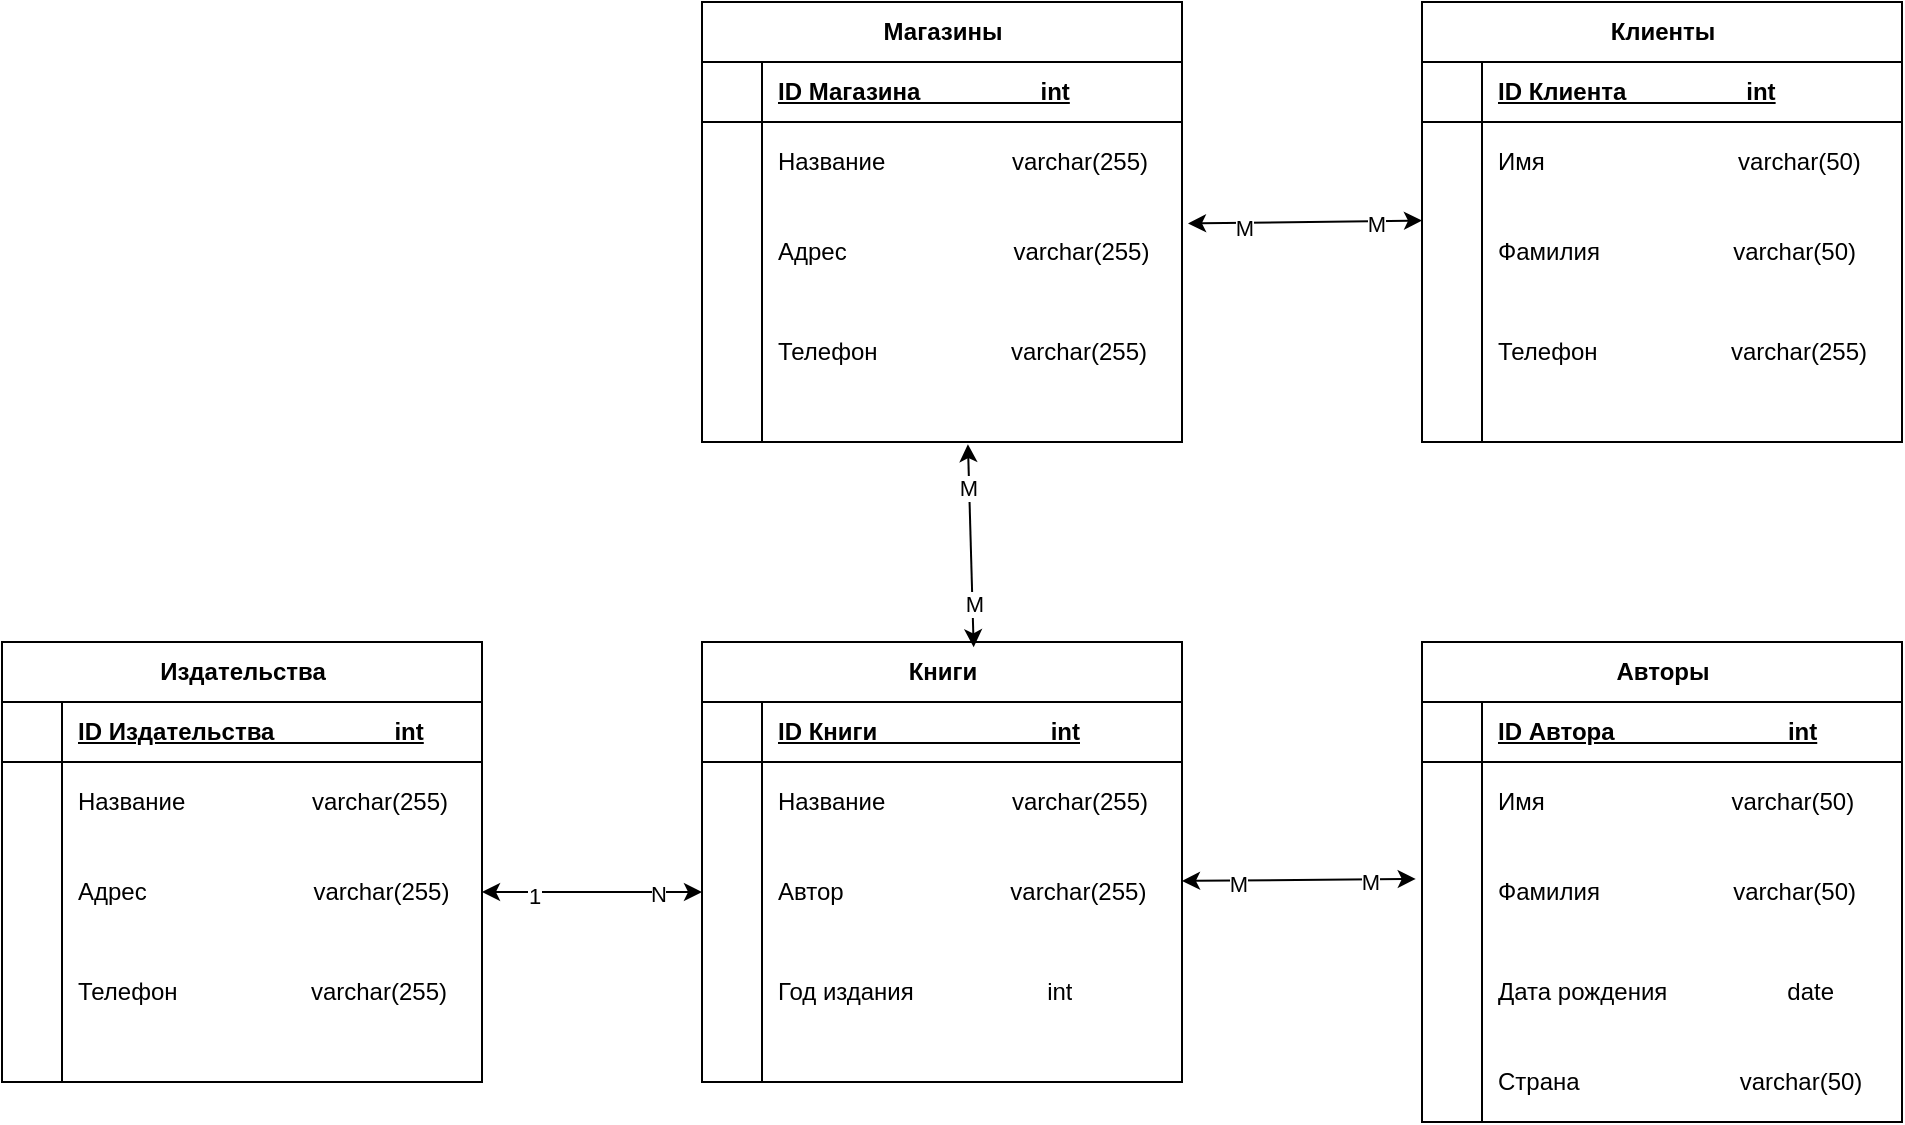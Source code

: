 <mxfile version="23.1.5" type="github">
  <diagram id="R2lEEEUBdFMjLlhIrx00" name="Page-1">
    <mxGraphModel dx="1461" dy="1776" grid="1" gridSize="10" guides="1" tooltips="1" connect="1" arrows="1" fold="1" page="1" pageScale="1" pageWidth="850" pageHeight="1100" math="0" shadow="0" extFonts="Permanent Marker^https://fonts.googleapis.com/css?family=Permanent+Marker">
      <root>
        <mxCell id="0" />
        <mxCell id="1" parent="0" />
        <mxCell id="VM5BRkWBfUb8bFR_TS7y-16" value="Магазины" style="shape=table;startSize=30;container=1;collapsible=1;childLayout=tableLayout;fixedRows=1;rowLines=0;fontStyle=1;align=center;resizeLast=1;html=1;" vertex="1" parent="1">
          <mxGeometry x="1190" y="-250" width="240" height="220" as="geometry">
            <mxRectangle x="-140" y="200" width="70" height="30" as="alternateBounds" />
          </mxGeometry>
        </mxCell>
        <mxCell id="VM5BRkWBfUb8bFR_TS7y-17" value="" style="shape=tableRow;horizontal=0;startSize=0;swimlaneHead=0;swimlaneBody=0;fillColor=none;collapsible=0;dropTarget=0;points=[[0,0.5],[1,0.5]];portConstraint=eastwest;top=0;left=0;right=0;bottom=1;" vertex="1" parent="VM5BRkWBfUb8bFR_TS7y-16">
          <mxGeometry y="30" width="240" height="30" as="geometry" />
        </mxCell>
        <mxCell id="VM5BRkWBfUb8bFR_TS7y-18" value="" style="shape=partialRectangle;connectable=0;fillColor=none;top=0;left=0;bottom=0;right=0;fontStyle=1;overflow=hidden;whiteSpace=wrap;html=1;" vertex="1" parent="VM5BRkWBfUb8bFR_TS7y-17">
          <mxGeometry width="30" height="30" as="geometry">
            <mxRectangle width="30" height="30" as="alternateBounds" />
          </mxGeometry>
        </mxCell>
        <mxCell id="VM5BRkWBfUb8bFR_TS7y-19" value="ID Магазина&amp;nbsp; &amp;nbsp; &amp;nbsp; &amp;nbsp; &amp;nbsp; &amp;nbsp; &amp;nbsp; &amp;nbsp; &amp;nbsp; int" style="shape=partialRectangle;connectable=0;fillColor=none;top=0;left=0;bottom=0;right=0;align=left;spacingLeft=6;fontStyle=5;overflow=hidden;whiteSpace=wrap;html=1;" vertex="1" parent="VM5BRkWBfUb8bFR_TS7y-17">
          <mxGeometry x="30" width="210" height="30" as="geometry">
            <mxRectangle width="210" height="30" as="alternateBounds" />
          </mxGeometry>
        </mxCell>
        <mxCell id="VM5BRkWBfUb8bFR_TS7y-20" value="" style="shape=tableRow;horizontal=0;startSize=0;swimlaneHead=0;swimlaneBody=0;fillColor=none;collapsible=0;dropTarget=0;points=[[0,0.5],[1,0.5]];portConstraint=eastwest;top=0;left=0;right=0;bottom=0;" vertex="1" parent="VM5BRkWBfUb8bFR_TS7y-16">
          <mxGeometry y="60" width="240" height="40" as="geometry" />
        </mxCell>
        <mxCell id="VM5BRkWBfUb8bFR_TS7y-21" value="" style="shape=partialRectangle;connectable=0;fillColor=none;top=0;left=0;bottom=0;right=0;editable=1;overflow=hidden;whiteSpace=wrap;html=1;" vertex="1" parent="VM5BRkWBfUb8bFR_TS7y-20">
          <mxGeometry width="30" height="40" as="geometry">
            <mxRectangle width="30" height="40" as="alternateBounds" />
          </mxGeometry>
        </mxCell>
        <mxCell id="VM5BRkWBfUb8bFR_TS7y-22" value="Название&amp;nbsp; &amp;nbsp; &amp;nbsp; &amp;nbsp; &amp;nbsp; &amp;nbsp; &amp;nbsp; &amp;nbsp; &amp;nbsp; &amp;nbsp;varchar(255)" style="shape=partialRectangle;connectable=0;fillColor=none;top=0;left=0;bottom=0;right=0;align=left;spacingLeft=6;overflow=hidden;whiteSpace=wrap;html=1;" vertex="1" parent="VM5BRkWBfUb8bFR_TS7y-20">
          <mxGeometry x="30" width="210" height="40" as="geometry">
            <mxRectangle width="210" height="40" as="alternateBounds" />
          </mxGeometry>
        </mxCell>
        <mxCell id="VM5BRkWBfUb8bFR_TS7y-23" value="" style="shape=tableRow;horizontal=0;startSize=0;swimlaneHead=0;swimlaneBody=0;fillColor=none;collapsible=0;dropTarget=0;points=[[0,0.5],[1,0.5]];portConstraint=eastwest;top=0;left=0;right=0;bottom=0;" vertex="1" parent="VM5BRkWBfUb8bFR_TS7y-16">
          <mxGeometry y="100" width="240" height="50" as="geometry" />
        </mxCell>
        <mxCell id="VM5BRkWBfUb8bFR_TS7y-24" value="" style="shape=partialRectangle;connectable=0;fillColor=none;top=0;left=0;bottom=0;right=0;editable=1;overflow=hidden;whiteSpace=wrap;html=1;" vertex="1" parent="VM5BRkWBfUb8bFR_TS7y-23">
          <mxGeometry width="30" height="50" as="geometry">
            <mxRectangle width="30" height="50" as="alternateBounds" />
          </mxGeometry>
        </mxCell>
        <mxCell id="VM5BRkWBfUb8bFR_TS7y-25" value="Адрес&amp;nbsp; &amp;nbsp; &amp;nbsp; &amp;nbsp; &amp;nbsp; &amp;nbsp; &amp;nbsp; &amp;nbsp; &amp;nbsp; &amp;nbsp; &amp;nbsp; &amp;nbsp; &amp;nbsp;varchar(255)" style="shape=partialRectangle;connectable=0;fillColor=none;top=0;left=0;bottom=0;right=0;align=left;spacingLeft=6;overflow=hidden;whiteSpace=wrap;html=1;" vertex="1" parent="VM5BRkWBfUb8bFR_TS7y-23">
          <mxGeometry x="30" width="210" height="50" as="geometry">
            <mxRectangle width="210" height="50" as="alternateBounds" />
          </mxGeometry>
        </mxCell>
        <mxCell id="VM5BRkWBfUb8bFR_TS7y-26" value="" style="shape=tableRow;horizontal=0;startSize=0;swimlaneHead=0;swimlaneBody=0;fillColor=none;collapsible=0;dropTarget=0;points=[[0,0.5],[1,0.5]];portConstraint=eastwest;top=0;left=0;right=0;bottom=0;" vertex="1" parent="VM5BRkWBfUb8bFR_TS7y-16">
          <mxGeometry y="150" width="240" height="50" as="geometry" />
        </mxCell>
        <mxCell id="VM5BRkWBfUb8bFR_TS7y-27" value="" style="shape=partialRectangle;connectable=0;fillColor=none;top=0;left=0;bottom=0;right=0;editable=1;overflow=hidden;whiteSpace=wrap;html=1;" vertex="1" parent="VM5BRkWBfUb8bFR_TS7y-26">
          <mxGeometry width="30" height="50" as="geometry">
            <mxRectangle width="30" height="50" as="alternateBounds" />
          </mxGeometry>
        </mxCell>
        <mxCell id="VM5BRkWBfUb8bFR_TS7y-28" value="Телефон&amp;nbsp; &amp;nbsp; &amp;nbsp; &amp;nbsp; &amp;nbsp; &amp;nbsp; &amp;nbsp; &amp;nbsp; &amp;nbsp; &amp;nbsp; varchar(255)" style="shape=partialRectangle;connectable=0;fillColor=none;top=0;left=0;bottom=0;right=0;align=left;spacingLeft=6;overflow=hidden;whiteSpace=wrap;html=1;" vertex="1" parent="VM5BRkWBfUb8bFR_TS7y-26">
          <mxGeometry x="30" width="210" height="50" as="geometry">
            <mxRectangle width="210" height="50" as="alternateBounds" />
          </mxGeometry>
        </mxCell>
        <mxCell id="VM5BRkWBfUb8bFR_TS7y-68" value="" style="shape=tableRow;horizontal=0;startSize=0;swimlaneHead=0;swimlaneBody=0;fillColor=none;collapsible=0;dropTarget=0;points=[[0,0.5],[1,0.5]];portConstraint=eastwest;top=0;left=0;right=0;bottom=0;" vertex="1" parent="VM5BRkWBfUb8bFR_TS7y-16">
          <mxGeometry y="200" width="240" height="20" as="geometry" />
        </mxCell>
        <mxCell id="VM5BRkWBfUb8bFR_TS7y-69" value="" style="shape=partialRectangle;connectable=0;fillColor=none;top=0;left=0;bottom=0;right=0;editable=1;overflow=hidden;whiteSpace=wrap;html=1;" vertex="1" parent="VM5BRkWBfUb8bFR_TS7y-68">
          <mxGeometry width="30" height="20" as="geometry">
            <mxRectangle width="30" height="20" as="alternateBounds" />
          </mxGeometry>
        </mxCell>
        <mxCell id="VM5BRkWBfUb8bFR_TS7y-70" value="" style="shape=partialRectangle;connectable=0;fillColor=none;top=0;left=0;bottom=0;right=0;align=left;spacingLeft=6;overflow=hidden;whiteSpace=wrap;html=1;" vertex="1" parent="VM5BRkWBfUb8bFR_TS7y-68">
          <mxGeometry x="30" width="210" height="20" as="geometry">
            <mxRectangle width="210" height="20" as="alternateBounds" />
          </mxGeometry>
        </mxCell>
        <mxCell id="VM5BRkWBfUb8bFR_TS7y-71" value="Издательства" style="shape=table;startSize=30;container=1;collapsible=1;childLayout=tableLayout;fixedRows=1;rowLines=0;fontStyle=1;align=center;resizeLast=1;html=1;" vertex="1" parent="1">
          <mxGeometry x="840" y="70" width="240" height="220" as="geometry">
            <mxRectangle x="-140" y="200" width="70" height="30" as="alternateBounds" />
          </mxGeometry>
        </mxCell>
        <mxCell id="VM5BRkWBfUb8bFR_TS7y-72" value="" style="shape=tableRow;horizontal=0;startSize=0;swimlaneHead=0;swimlaneBody=0;fillColor=none;collapsible=0;dropTarget=0;points=[[0,0.5],[1,0.5]];portConstraint=eastwest;top=0;left=0;right=0;bottom=1;" vertex="1" parent="VM5BRkWBfUb8bFR_TS7y-71">
          <mxGeometry y="30" width="240" height="30" as="geometry" />
        </mxCell>
        <mxCell id="VM5BRkWBfUb8bFR_TS7y-73" value="" style="shape=partialRectangle;connectable=0;fillColor=none;top=0;left=0;bottom=0;right=0;fontStyle=1;overflow=hidden;whiteSpace=wrap;html=1;" vertex="1" parent="VM5BRkWBfUb8bFR_TS7y-72">
          <mxGeometry width="30" height="30" as="geometry">
            <mxRectangle width="30" height="30" as="alternateBounds" />
          </mxGeometry>
        </mxCell>
        <mxCell id="VM5BRkWBfUb8bFR_TS7y-74" value="ID Издательства&amp;nbsp; &amp;nbsp; &amp;nbsp; &amp;nbsp; &amp;nbsp; &amp;nbsp; &amp;nbsp; &amp;nbsp; &amp;nbsp; int" style="shape=partialRectangle;connectable=0;fillColor=none;top=0;left=0;bottom=0;right=0;align=left;spacingLeft=6;fontStyle=5;overflow=hidden;whiteSpace=wrap;html=1;" vertex="1" parent="VM5BRkWBfUb8bFR_TS7y-72">
          <mxGeometry x="30" width="210" height="30" as="geometry">
            <mxRectangle width="210" height="30" as="alternateBounds" />
          </mxGeometry>
        </mxCell>
        <mxCell id="VM5BRkWBfUb8bFR_TS7y-75" value="" style="shape=tableRow;horizontal=0;startSize=0;swimlaneHead=0;swimlaneBody=0;fillColor=none;collapsible=0;dropTarget=0;points=[[0,0.5],[1,0.5]];portConstraint=eastwest;top=0;left=0;right=0;bottom=0;" vertex="1" parent="VM5BRkWBfUb8bFR_TS7y-71">
          <mxGeometry y="60" width="240" height="40" as="geometry" />
        </mxCell>
        <mxCell id="VM5BRkWBfUb8bFR_TS7y-76" value="" style="shape=partialRectangle;connectable=0;fillColor=none;top=0;left=0;bottom=0;right=0;editable=1;overflow=hidden;whiteSpace=wrap;html=1;" vertex="1" parent="VM5BRkWBfUb8bFR_TS7y-75">
          <mxGeometry width="30" height="40" as="geometry">
            <mxRectangle width="30" height="40" as="alternateBounds" />
          </mxGeometry>
        </mxCell>
        <mxCell id="VM5BRkWBfUb8bFR_TS7y-77" value="Название&amp;nbsp; &amp;nbsp; &amp;nbsp; &amp;nbsp; &amp;nbsp; &amp;nbsp; &amp;nbsp; &amp;nbsp; &amp;nbsp; &amp;nbsp;varchar(255)" style="shape=partialRectangle;connectable=0;fillColor=none;top=0;left=0;bottom=0;right=0;align=left;spacingLeft=6;overflow=hidden;whiteSpace=wrap;html=1;" vertex="1" parent="VM5BRkWBfUb8bFR_TS7y-75">
          <mxGeometry x="30" width="210" height="40" as="geometry">
            <mxRectangle width="210" height="40" as="alternateBounds" />
          </mxGeometry>
        </mxCell>
        <mxCell id="VM5BRkWBfUb8bFR_TS7y-78" value="" style="shape=tableRow;horizontal=0;startSize=0;swimlaneHead=0;swimlaneBody=0;fillColor=none;collapsible=0;dropTarget=0;points=[[0,0.5],[1,0.5]];portConstraint=eastwest;top=0;left=0;right=0;bottom=0;" vertex="1" parent="VM5BRkWBfUb8bFR_TS7y-71">
          <mxGeometry y="100" width="240" height="50" as="geometry" />
        </mxCell>
        <mxCell id="VM5BRkWBfUb8bFR_TS7y-79" value="" style="shape=partialRectangle;connectable=0;fillColor=none;top=0;left=0;bottom=0;right=0;editable=1;overflow=hidden;whiteSpace=wrap;html=1;" vertex="1" parent="VM5BRkWBfUb8bFR_TS7y-78">
          <mxGeometry width="30" height="50" as="geometry">
            <mxRectangle width="30" height="50" as="alternateBounds" />
          </mxGeometry>
        </mxCell>
        <mxCell id="VM5BRkWBfUb8bFR_TS7y-80" value="Адрес&amp;nbsp; &amp;nbsp; &amp;nbsp; &amp;nbsp; &amp;nbsp; &amp;nbsp; &amp;nbsp; &amp;nbsp; &amp;nbsp; &amp;nbsp; &amp;nbsp; &amp;nbsp; &amp;nbsp;varchar(255)" style="shape=partialRectangle;connectable=0;fillColor=none;top=0;left=0;bottom=0;right=0;align=left;spacingLeft=6;overflow=hidden;whiteSpace=wrap;html=1;" vertex="1" parent="VM5BRkWBfUb8bFR_TS7y-78">
          <mxGeometry x="30" width="210" height="50" as="geometry">
            <mxRectangle width="210" height="50" as="alternateBounds" />
          </mxGeometry>
        </mxCell>
        <mxCell id="VM5BRkWBfUb8bFR_TS7y-81" value="" style="shape=tableRow;horizontal=0;startSize=0;swimlaneHead=0;swimlaneBody=0;fillColor=none;collapsible=0;dropTarget=0;points=[[0,0.5],[1,0.5]];portConstraint=eastwest;top=0;left=0;right=0;bottom=0;" vertex="1" parent="VM5BRkWBfUb8bFR_TS7y-71">
          <mxGeometry y="150" width="240" height="50" as="geometry" />
        </mxCell>
        <mxCell id="VM5BRkWBfUb8bFR_TS7y-82" value="" style="shape=partialRectangle;connectable=0;fillColor=none;top=0;left=0;bottom=0;right=0;editable=1;overflow=hidden;whiteSpace=wrap;html=1;" vertex="1" parent="VM5BRkWBfUb8bFR_TS7y-81">
          <mxGeometry width="30" height="50" as="geometry">
            <mxRectangle width="30" height="50" as="alternateBounds" />
          </mxGeometry>
        </mxCell>
        <mxCell id="VM5BRkWBfUb8bFR_TS7y-83" value="Телефон&amp;nbsp; &amp;nbsp; &amp;nbsp; &amp;nbsp; &amp;nbsp; &amp;nbsp; &amp;nbsp; &amp;nbsp; &amp;nbsp; &amp;nbsp; varchar(255)" style="shape=partialRectangle;connectable=0;fillColor=none;top=0;left=0;bottom=0;right=0;align=left;spacingLeft=6;overflow=hidden;whiteSpace=wrap;html=1;" vertex="1" parent="VM5BRkWBfUb8bFR_TS7y-81">
          <mxGeometry x="30" width="210" height="50" as="geometry">
            <mxRectangle width="210" height="50" as="alternateBounds" />
          </mxGeometry>
        </mxCell>
        <mxCell id="VM5BRkWBfUb8bFR_TS7y-84" value="" style="shape=tableRow;horizontal=0;startSize=0;swimlaneHead=0;swimlaneBody=0;fillColor=none;collapsible=0;dropTarget=0;points=[[0,0.5],[1,0.5]];portConstraint=eastwest;top=0;left=0;right=0;bottom=0;" vertex="1" parent="VM5BRkWBfUb8bFR_TS7y-71">
          <mxGeometry y="200" width="240" height="20" as="geometry" />
        </mxCell>
        <mxCell id="VM5BRkWBfUb8bFR_TS7y-85" value="" style="shape=partialRectangle;connectable=0;fillColor=none;top=0;left=0;bottom=0;right=0;editable=1;overflow=hidden;whiteSpace=wrap;html=1;" vertex="1" parent="VM5BRkWBfUb8bFR_TS7y-84">
          <mxGeometry width="30" height="20" as="geometry">
            <mxRectangle width="30" height="20" as="alternateBounds" />
          </mxGeometry>
        </mxCell>
        <mxCell id="VM5BRkWBfUb8bFR_TS7y-86" value="" style="shape=partialRectangle;connectable=0;fillColor=none;top=0;left=0;bottom=0;right=0;align=left;spacingLeft=6;overflow=hidden;whiteSpace=wrap;html=1;" vertex="1" parent="VM5BRkWBfUb8bFR_TS7y-84">
          <mxGeometry x="30" width="210" height="20" as="geometry">
            <mxRectangle width="210" height="20" as="alternateBounds" />
          </mxGeometry>
        </mxCell>
        <mxCell id="VM5BRkWBfUb8bFR_TS7y-87" value="Книги" style="shape=table;startSize=30;container=1;collapsible=1;childLayout=tableLayout;fixedRows=1;rowLines=0;fontStyle=1;align=center;resizeLast=1;html=1;" vertex="1" parent="1">
          <mxGeometry x="1190" y="70" width="240" height="220" as="geometry">
            <mxRectangle x="-140" y="200" width="70" height="30" as="alternateBounds" />
          </mxGeometry>
        </mxCell>
        <mxCell id="VM5BRkWBfUb8bFR_TS7y-88" value="" style="shape=tableRow;horizontal=0;startSize=0;swimlaneHead=0;swimlaneBody=0;fillColor=none;collapsible=0;dropTarget=0;points=[[0,0.5],[1,0.5]];portConstraint=eastwest;top=0;left=0;right=0;bottom=1;" vertex="1" parent="VM5BRkWBfUb8bFR_TS7y-87">
          <mxGeometry y="30" width="240" height="30" as="geometry" />
        </mxCell>
        <mxCell id="VM5BRkWBfUb8bFR_TS7y-89" value="" style="shape=partialRectangle;connectable=0;fillColor=none;top=0;left=0;bottom=0;right=0;fontStyle=1;overflow=hidden;whiteSpace=wrap;html=1;" vertex="1" parent="VM5BRkWBfUb8bFR_TS7y-88">
          <mxGeometry width="30" height="30" as="geometry">
            <mxRectangle width="30" height="30" as="alternateBounds" />
          </mxGeometry>
        </mxCell>
        <mxCell id="VM5BRkWBfUb8bFR_TS7y-90" value="ID Книги&amp;nbsp; &amp;nbsp; &amp;nbsp; &amp;nbsp; &amp;nbsp; &amp;nbsp; &amp;nbsp; &amp;nbsp; &amp;nbsp; &amp;nbsp; &amp;nbsp; &amp;nbsp; &amp;nbsp; int" style="shape=partialRectangle;connectable=0;fillColor=none;top=0;left=0;bottom=0;right=0;align=left;spacingLeft=6;fontStyle=5;overflow=hidden;whiteSpace=wrap;html=1;" vertex="1" parent="VM5BRkWBfUb8bFR_TS7y-88">
          <mxGeometry x="30" width="210" height="30" as="geometry">
            <mxRectangle width="210" height="30" as="alternateBounds" />
          </mxGeometry>
        </mxCell>
        <mxCell id="VM5BRkWBfUb8bFR_TS7y-91" value="" style="shape=tableRow;horizontal=0;startSize=0;swimlaneHead=0;swimlaneBody=0;fillColor=none;collapsible=0;dropTarget=0;points=[[0,0.5],[1,0.5]];portConstraint=eastwest;top=0;left=0;right=0;bottom=0;" vertex="1" parent="VM5BRkWBfUb8bFR_TS7y-87">
          <mxGeometry y="60" width="240" height="40" as="geometry" />
        </mxCell>
        <mxCell id="VM5BRkWBfUb8bFR_TS7y-92" value="" style="shape=partialRectangle;connectable=0;fillColor=none;top=0;left=0;bottom=0;right=0;editable=1;overflow=hidden;whiteSpace=wrap;html=1;" vertex="1" parent="VM5BRkWBfUb8bFR_TS7y-91">
          <mxGeometry width="30" height="40" as="geometry">
            <mxRectangle width="30" height="40" as="alternateBounds" />
          </mxGeometry>
        </mxCell>
        <mxCell id="VM5BRkWBfUb8bFR_TS7y-93" value="Название&amp;nbsp; &amp;nbsp; &amp;nbsp; &amp;nbsp; &amp;nbsp; &amp;nbsp; &amp;nbsp; &amp;nbsp; &amp;nbsp; &amp;nbsp;varchar(255)" style="shape=partialRectangle;connectable=0;fillColor=none;top=0;left=0;bottom=0;right=0;align=left;spacingLeft=6;overflow=hidden;whiteSpace=wrap;html=1;" vertex="1" parent="VM5BRkWBfUb8bFR_TS7y-91">
          <mxGeometry x="30" width="210" height="40" as="geometry">
            <mxRectangle width="210" height="40" as="alternateBounds" />
          </mxGeometry>
        </mxCell>
        <mxCell id="VM5BRkWBfUb8bFR_TS7y-94" value="" style="shape=tableRow;horizontal=0;startSize=0;swimlaneHead=0;swimlaneBody=0;fillColor=none;collapsible=0;dropTarget=0;points=[[0,0.5],[1,0.5]];portConstraint=eastwest;top=0;left=0;right=0;bottom=0;" vertex="1" parent="VM5BRkWBfUb8bFR_TS7y-87">
          <mxGeometry y="100" width="240" height="50" as="geometry" />
        </mxCell>
        <mxCell id="VM5BRkWBfUb8bFR_TS7y-95" value="" style="shape=partialRectangle;connectable=0;fillColor=none;top=0;left=0;bottom=0;right=0;editable=1;overflow=hidden;whiteSpace=wrap;html=1;" vertex="1" parent="VM5BRkWBfUb8bFR_TS7y-94">
          <mxGeometry width="30" height="50" as="geometry">
            <mxRectangle width="30" height="50" as="alternateBounds" />
          </mxGeometry>
        </mxCell>
        <mxCell id="VM5BRkWBfUb8bFR_TS7y-96" value="Автор&amp;nbsp; &amp;nbsp; &amp;nbsp; &amp;nbsp; &amp;nbsp; &amp;nbsp; &amp;nbsp; &amp;nbsp; &amp;nbsp; &amp;nbsp; &amp;nbsp; &amp;nbsp; &amp;nbsp;varchar(255)" style="shape=partialRectangle;connectable=0;fillColor=none;top=0;left=0;bottom=0;right=0;align=left;spacingLeft=6;overflow=hidden;whiteSpace=wrap;html=1;" vertex="1" parent="VM5BRkWBfUb8bFR_TS7y-94">
          <mxGeometry x="30" width="210" height="50" as="geometry">
            <mxRectangle width="210" height="50" as="alternateBounds" />
          </mxGeometry>
        </mxCell>
        <mxCell id="VM5BRkWBfUb8bFR_TS7y-97" value="" style="shape=tableRow;horizontal=0;startSize=0;swimlaneHead=0;swimlaneBody=0;fillColor=none;collapsible=0;dropTarget=0;points=[[0,0.5],[1,0.5]];portConstraint=eastwest;top=0;left=0;right=0;bottom=0;" vertex="1" parent="VM5BRkWBfUb8bFR_TS7y-87">
          <mxGeometry y="150" width="240" height="50" as="geometry" />
        </mxCell>
        <mxCell id="VM5BRkWBfUb8bFR_TS7y-98" value="" style="shape=partialRectangle;connectable=0;fillColor=none;top=0;left=0;bottom=0;right=0;editable=1;overflow=hidden;whiteSpace=wrap;html=1;" vertex="1" parent="VM5BRkWBfUb8bFR_TS7y-97">
          <mxGeometry width="30" height="50" as="geometry">
            <mxRectangle width="30" height="50" as="alternateBounds" />
          </mxGeometry>
        </mxCell>
        <mxCell id="VM5BRkWBfUb8bFR_TS7y-99" value="Год издания&amp;nbsp; &amp;nbsp; &amp;nbsp; &amp;nbsp; &amp;nbsp; &amp;nbsp; &amp;nbsp; &amp;nbsp; &amp;nbsp; &amp;nbsp; int" style="shape=partialRectangle;connectable=0;fillColor=none;top=0;left=0;bottom=0;right=0;align=left;spacingLeft=6;overflow=hidden;whiteSpace=wrap;html=1;" vertex="1" parent="VM5BRkWBfUb8bFR_TS7y-97">
          <mxGeometry x="30" width="210" height="50" as="geometry">
            <mxRectangle width="210" height="50" as="alternateBounds" />
          </mxGeometry>
        </mxCell>
        <mxCell id="VM5BRkWBfUb8bFR_TS7y-100" value="" style="shape=tableRow;horizontal=0;startSize=0;swimlaneHead=0;swimlaneBody=0;fillColor=none;collapsible=0;dropTarget=0;points=[[0,0.5],[1,0.5]];portConstraint=eastwest;top=0;left=0;right=0;bottom=0;" vertex="1" parent="VM5BRkWBfUb8bFR_TS7y-87">
          <mxGeometry y="200" width="240" height="20" as="geometry" />
        </mxCell>
        <mxCell id="VM5BRkWBfUb8bFR_TS7y-101" value="" style="shape=partialRectangle;connectable=0;fillColor=none;top=0;left=0;bottom=0;right=0;editable=1;overflow=hidden;whiteSpace=wrap;html=1;" vertex="1" parent="VM5BRkWBfUb8bFR_TS7y-100">
          <mxGeometry width="30" height="20" as="geometry">
            <mxRectangle width="30" height="20" as="alternateBounds" />
          </mxGeometry>
        </mxCell>
        <mxCell id="VM5BRkWBfUb8bFR_TS7y-102" value="" style="shape=partialRectangle;connectable=0;fillColor=none;top=0;left=0;bottom=0;right=0;align=left;spacingLeft=6;overflow=hidden;whiteSpace=wrap;html=1;" vertex="1" parent="VM5BRkWBfUb8bFR_TS7y-100">
          <mxGeometry x="30" width="210" height="20" as="geometry">
            <mxRectangle width="210" height="20" as="alternateBounds" />
          </mxGeometry>
        </mxCell>
        <mxCell id="VM5BRkWBfUb8bFR_TS7y-103" value="Авторы" style="shape=table;startSize=30;container=1;collapsible=1;childLayout=tableLayout;fixedRows=1;rowLines=0;fontStyle=1;align=center;resizeLast=1;html=1;" vertex="1" parent="1">
          <mxGeometry x="1550" y="70" width="240" height="240" as="geometry">
            <mxRectangle x="-140" y="200" width="70" height="30" as="alternateBounds" />
          </mxGeometry>
        </mxCell>
        <mxCell id="VM5BRkWBfUb8bFR_TS7y-104" value="" style="shape=tableRow;horizontal=0;startSize=0;swimlaneHead=0;swimlaneBody=0;fillColor=none;collapsible=0;dropTarget=0;points=[[0,0.5],[1,0.5]];portConstraint=eastwest;top=0;left=0;right=0;bottom=1;" vertex="1" parent="VM5BRkWBfUb8bFR_TS7y-103">
          <mxGeometry y="30" width="240" height="30" as="geometry" />
        </mxCell>
        <mxCell id="VM5BRkWBfUb8bFR_TS7y-105" value="" style="shape=partialRectangle;connectable=0;fillColor=none;top=0;left=0;bottom=0;right=0;fontStyle=1;overflow=hidden;whiteSpace=wrap;html=1;" vertex="1" parent="VM5BRkWBfUb8bFR_TS7y-104">
          <mxGeometry width="30" height="30" as="geometry">
            <mxRectangle width="30" height="30" as="alternateBounds" />
          </mxGeometry>
        </mxCell>
        <mxCell id="VM5BRkWBfUb8bFR_TS7y-106" value="ID Автора&amp;nbsp; &amp;nbsp; &amp;nbsp; &amp;nbsp; &amp;nbsp; &amp;nbsp; &amp;nbsp; &amp;nbsp; &amp;nbsp; &amp;nbsp; &amp;nbsp; &amp;nbsp; &amp;nbsp; int" style="shape=partialRectangle;connectable=0;fillColor=none;top=0;left=0;bottom=0;right=0;align=left;spacingLeft=6;fontStyle=5;overflow=hidden;whiteSpace=wrap;html=1;" vertex="1" parent="VM5BRkWBfUb8bFR_TS7y-104">
          <mxGeometry x="30" width="210" height="30" as="geometry">
            <mxRectangle width="210" height="30" as="alternateBounds" />
          </mxGeometry>
        </mxCell>
        <mxCell id="VM5BRkWBfUb8bFR_TS7y-107" value="" style="shape=tableRow;horizontal=0;startSize=0;swimlaneHead=0;swimlaneBody=0;fillColor=none;collapsible=0;dropTarget=0;points=[[0,0.5],[1,0.5]];portConstraint=eastwest;top=0;left=0;right=0;bottom=0;" vertex="1" parent="VM5BRkWBfUb8bFR_TS7y-103">
          <mxGeometry y="60" width="240" height="40" as="geometry" />
        </mxCell>
        <mxCell id="VM5BRkWBfUb8bFR_TS7y-108" value="" style="shape=partialRectangle;connectable=0;fillColor=none;top=0;left=0;bottom=0;right=0;editable=1;overflow=hidden;whiteSpace=wrap;html=1;" vertex="1" parent="VM5BRkWBfUb8bFR_TS7y-107">
          <mxGeometry width="30" height="40" as="geometry">
            <mxRectangle width="30" height="40" as="alternateBounds" />
          </mxGeometry>
        </mxCell>
        <mxCell id="VM5BRkWBfUb8bFR_TS7y-109" value="Имя&amp;nbsp; &amp;nbsp; &amp;nbsp; &amp;nbsp; &amp;nbsp; &amp;nbsp; &amp;nbsp; &amp;nbsp; &amp;nbsp; &amp;nbsp; &amp;nbsp; &amp;nbsp; &amp;nbsp; &amp;nbsp; varchar(50)" style="shape=partialRectangle;connectable=0;fillColor=none;top=0;left=0;bottom=0;right=0;align=left;spacingLeft=6;overflow=hidden;whiteSpace=wrap;html=1;" vertex="1" parent="VM5BRkWBfUb8bFR_TS7y-107">
          <mxGeometry x="30" width="210" height="40" as="geometry">
            <mxRectangle width="210" height="40" as="alternateBounds" />
          </mxGeometry>
        </mxCell>
        <mxCell id="VM5BRkWBfUb8bFR_TS7y-110" value="" style="shape=tableRow;horizontal=0;startSize=0;swimlaneHead=0;swimlaneBody=0;fillColor=none;collapsible=0;dropTarget=0;points=[[0,0.5],[1,0.5]];portConstraint=eastwest;top=0;left=0;right=0;bottom=0;" vertex="1" parent="VM5BRkWBfUb8bFR_TS7y-103">
          <mxGeometry y="100" width="240" height="50" as="geometry" />
        </mxCell>
        <mxCell id="VM5BRkWBfUb8bFR_TS7y-111" value="" style="shape=partialRectangle;connectable=0;fillColor=none;top=0;left=0;bottom=0;right=0;editable=1;overflow=hidden;whiteSpace=wrap;html=1;" vertex="1" parent="VM5BRkWBfUb8bFR_TS7y-110">
          <mxGeometry width="30" height="50" as="geometry">
            <mxRectangle width="30" height="50" as="alternateBounds" />
          </mxGeometry>
        </mxCell>
        <mxCell id="VM5BRkWBfUb8bFR_TS7y-112" value="Фамилия&amp;nbsp; &amp;nbsp; &amp;nbsp; &amp;nbsp; &amp;nbsp; &amp;nbsp; &amp;nbsp; &amp;nbsp; &amp;nbsp; &amp;nbsp; varchar(50)" style="shape=partialRectangle;connectable=0;fillColor=none;top=0;left=0;bottom=0;right=0;align=left;spacingLeft=6;overflow=hidden;whiteSpace=wrap;html=1;" vertex="1" parent="VM5BRkWBfUb8bFR_TS7y-110">
          <mxGeometry x="30" width="210" height="50" as="geometry">
            <mxRectangle width="210" height="50" as="alternateBounds" />
          </mxGeometry>
        </mxCell>
        <mxCell id="VM5BRkWBfUb8bFR_TS7y-113" value="" style="shape=tableRow;horizontal=0;startSize=0;swimlaneHead=0;swimlaneBody=0;fillColor=none;collapsible=0;dropTarget=0;points=[[0,0.5],[1,0.5]];portConstraint=eastwest;top=0;left=0;right=0;bottom=0;" vertex="1" parent="VM5BRkWBfUb8bFR_TS7y-103">
          <mxGeometry y="150" width="240" height="50" as="geometry" />
        </mxCell>
        <mxCell id="VM5BRkWBfUb8bFR_TS7y-114" value="" style="shape=partialRectangle;connectable=0;fillColor=none;top=0;left=0;bottom=0;right=0;editable=1;overflow=hidden;whiteSpace=wrap;html=1;" vertex="1" parent="VM5BRkWBfUb8bFR_TS7y-113">
          <mxGeometry width="30" height="50" as="geometry">
            <mxRectangle width="30" height="50" as="alternateBounds" />
          </mxGeometry>
        </mxCell>
        <mxCell id="VM5BRkWBfUb8bFR_TS7y-115" value="Дата рождения&amp;nbsp; &amp;nbsp; &amp;nbsp; &amp;nbsp; &amp;nbsp; &amp;nbsp; &amp;nbsp; &amp;nbsp; &amp;nbsp; date" style="shape=partialRectangle;connectable=0;fillColor=none;top=0;left=0;bottom=0;right=0;align=left;spacingLeft=6;overflow=hidden;whiteSpace=wrap;html=1;" vertex="1" parent="VM5BRkWBfUb8bFR_TS7y-113">
          <mxGeometry x="30" width="210" height="50" as="geometry">
            <mxRectangle width="210" height="50" as="alternateBounds" />
          </mxGeometry>
        </mxCell>
        <mxCell id="VM5BRkWBfUb8bFR_TS7y-116" value="" style="shape=tableRow;horizontal=0;startSize=0;swimlaneHead=0;swimlaneBody=0;fillColor=none;collapsible=0;dropTarget=0;points=[[0,0.5],[1,0.5]];portConstraint=eastwest;top=0;left=0;right=0;bottom=0;" vertex="1" parent="VM5BRkWBfUb8bFR_TS7y-103">
          <mxGeometry y="200" width="240" height="40" as="geometry" />
        </mxCell>
        <mxCell id="VM5BRkWBfUb8bFR_TS7y-117" value="" style="shape=partialRectangle;connectable=0;fillColor=none;top=0;left=0;bottom=0;right=0;editable=1;overflow=hidden;whiteSpace=wrap;html=1;" vertex="1" parent="VM5BRkWBfUb8bFR_TS7y-116">
          <mxGeometry width="30" height="40" as="geometry">
            <mxRectangle width="30" height="40" as="alternateBounds" />
          </mxGeometry>
        </mxCell>
        <mxCell id="VM5BRkWBfUb8bFR_TS7y-118" value="Страна&amp;nbsp; &amp;nbsp; &amp;nbsp; &amp;nbsp; &amp;nbsp; &amp;nbsp; &amp;nbsp; &amp;nbsp; &amp;nbsp; &amp;nbsp; &amp;nbsp; &amp;nbsp; varchar(50)" style="shape=partialRectangle;connectable=0;fillColor=none;top=0;left=0;bottom=0;right=0;align=left;spacingLeft=6;overflow=hidden;whiteSpace=wrap;html=1;" vertex="1" parent="VM5BRkWBfUb8bFR_TS7y-116">
          <mxGeometry x="30" width="210" height="40" as="geometry">
            <mxRectangle width="210" height="40" as="alternateBounds" />
          </mxGeometry>
        </mxCell>
        <mxCell id="VM5BRkWBfUb8bFR_TS7y-119" value="Клиенты" style="shape=table;startSize=30;container=1;collapsible=1;childLayout=tableLayout;fixedRows=1;rowLines=0;fontStyle=1;align=center;resizeLast=1;html=1;" vertex="1" parent="1">
          <mxGeometry x="1550" y="-250" width="240" height="220" as="geometry">
            <mxRectangle x="-140" y="200" width="70" height="30" as="alternateBounds" />
          </mxGeometry>
        </mxCell>
        <mxCell id="VM5BRkWBfUb8bFR_TS7y-120" value="" style="shape=tableRow;horizontal=0;startSize=0;swimlaneHead=0;swimlaneBody=0;fillColor=none;collapsible=0;dropTarget=0;points=[[0,0.5],[1,0.5]];portConstraint=eastwest;top=0;left=0;right=0;bottom=1;" vertex="1" parent="VM5BRkWBfUb8bFR_TS7y-119">
          <mxGeometry y="30" width="240" height="30" as="geometry" />
        </mxCell>
        <mxCell id="VM5BRkWBfUb8bFR_TS7y-121" value="" style="shape=partialRectangle;connectable=0;fillColor=none;top=0;left=0;bottom=0;right=0;fontStyle=1;overflow=hidden;whiteSpace=wrap;html=1;" vertex="1" parent="VM5BRkWBfUb8bFR_TS7y-120">
          <mxGeometry width="30" height="30" as="geometry">
            <mxRectangle width="30" height="30" as="alternateBounds" />
          </mxGeometry>
        </mxCell>
        <mxCell id="VM5BRkWBfUb8bFR_TS7y-122" value="ID Клиента&amp;nbsp; &amp;nbsp; &amp;nbsp; &amp;nbsp; &amp;nbsp; &amp;nbsp; &amp;nbsp; &amp;nbsp; &amp;nbsp; int" style="shape=partialRectangle;connectable=0;fillColor=none;top=0;left=0;bottom=0;right=0;align=left;spacingLeft=6;fontStyle=5;overflow=hidden;whiteSpace=wrap;html=1;" vertex="1" parent="VM5BRkWBfUb8bFR_TS7y-120">
          <mxGeometry x="30" width="210" height="30" as="geometry">
            <mxRectangle width="210" height="30" as="alternateBounds" />
          </mxGeometry>
        </mxCell>
        <mxCell id="VM5BRkWBfUb8bFR_TS7y-123" value="" style="shape=tableRow;horizontal=0;startSize=0;swimlaneHead=0;swimlaneBody=0;fillColor=none;collapsible=0;dropTarget=0;points=[[0,0.5],[1,0.5]];portConstraint=eastwest;top=0;left=0;right=0;bottom=0;" vertex="1" parent="VM5BRkWBfUb8bFR_TS7y-119">
          <mxGeometry y="60" width="240" height="40" as="geometry" />
        </mxCell>
        <mxCell id="VM5BRkWBfUb8bFR_TS7y-124" value="" style="shape=partialRectangle;connectable=0;fillColor=none;top=0;left=0;bottom=0;right=0;editable=1;overflow=hidden;whiteSpace=wrap;html=1;" vertex="1" parent="VM5BRkWBfUb8bFR_TS7y-123">
          <mxGeometry width="30" height="40" as="geometry">
            <mxRectangle width="30" height="40" as="alternateBounds" />
          </mxGeometry>
        </mxCell>
        <mxCell id="VM5BRkWBfUb8bFR_TS7y-125" value="Имя&amp;nbsp; &amp;nbsp; &amp;nbsp; &amp;nbsp; &amp;nbsp; &amp;nbsp; &amp;nbsp; &amp;nbsp; &amp;nbsp; &amp;nbsp; &amp;nbsp; &amp;nbsp; &amp;nbsp; &amp;nbsp; &amp;nbsp;varchar(50)" style="shape=partialRectangle;connectable=0;fillColor=none;top=0;left=0;bottom=0;right=0;align=left;spacingLeft=6;overflow=hidden;whiteSpace=wrap;html=1;" vertex="1" parent="VM5BRkWBfUb8bFR_TS7y-123">
          <mxGeometry x="30" width="210" height="40" as="geometry">
            <mxRectangle width="210" height="40" as="alternateBounds" />
          </mxGeometry>
        </mxCell>
        <mxCell id="VM5BRkWBfUb8bFR_TS7y-126" value="" style="shape=tableRow;horizontal=0;startSize=0;swimlaneHead=0;swimlaneBody=0;fillColor=none;collapsible=0;dropTarget=0;points=[[0,0.5],[1,0.5]];portConstraint=eastwest;top=0;left=0;right=0;bottom=0;" vertex="1" parent="VM5BRkWBfUb8bFR_TS7y-119">
          <mxGeometry y="100" width="240" height="50" as="geometry" />
        </mxCell>
        <mxCell id="VM5BRkWBfUb8bFR_TS7y-127" value="" style="shape=partialRectangle;connectable=0;fillColor=none;top=0;left=0;bottom=0;right=0;editable=1;overflow=hidden;whiteSpace=wrap;html=1;" vertex="1" parent="VM5BRkWBfUb8bFR_TS7y-126">
          <mxGeometry width="30" height="50" as="geometry">
            <mxRectangle width="30" height="50" as="alternateBounds" />
          </mxGeometry>
        </mxCell>
        <mxCell id="VM5BRkWBfUb8bFR_TS7y-128" value="Фамилия&amp;nbsp; &amp;nbsp; &amp;nbsp; &amp;nbsp; &amp;nbsp; &amp;nbsp; &amp;nbsp; &amp;nbsp; &amp;nbsp; &amp;nbsp; varchar(50)" style="shape=partialRectangle;connectable=0;fillColor=none;top=0;left=0;bottom=0;right=0;align=left;spacingLeft=6;overflow=hidden;whiteSpace=wrap;html=1;" vertex="1" parent="VM5BRkWBfUb8bFR_TS7y-126">
          <mxGeometry x="30" width="210" height="50" as="geometry">
            <mxRectangle width="210" height="50" as="alternateBounds" />
          </mxGeometry>
        </mxCell>
        <mxCell id="VM5BRkWBfUb8bFR_TS7y-129" value="" style="shape=tableRow;horizontal=0;startSize=0;swimlaneHead=0;swimlaneBody=0;fillColor=none;collapsible=0;dropTarget=0;points=[[0,0.5],[1,0.5]];portConstraint=eastwest;top=0;left=0;right=0;bottom=0;" vertex="1" parent="VM5BRkWBfUb8bFR_TS7y-119">
          <mxGeometry y="150" width="240" height="50" as="geometry" />
        </mxCell>
        <mxCell id="VM5BRkWBfUb8bFR_TS7y-130" value="" style="shape=partialRectangle;connectable=0;fillColor=none;top=0;left=0;bottom=0;right=0;editable=1;overflow=hidden;whiteSpace=wrap;html=1;" vertex="1" parent="VM5BRkWBfUb8bFR_TS7y-129">
          <mxGeometry width="30" height="50" as="geometry">
            <mxRectangle width="30" height="50" as="alternateBounds" />
          </mxGeometry>
        </mxCell>
        <mxCell id="VM5BRkWBfUb8bFR_TS7y-131" value="Телефон&amp;nbsp; &amp;nbsp; &amp;nbsp; &amp;nbsp; &amp;nbsp; &amp;nbsp; &amp;nbsp; &amp;nbsp; &amp;nbsp; &amp;nbsp; varchar(255)" style="shape=partialRectangle;connectable=0;fillColor=none;top=0;left=0;bottom=0;right=0;align=left;spacingLeft=6;overflow=hidden;whiteSpace=wrap;html=1;" vertex="1" parent="VM5BRkWBfUb8bFR_TS7y-129">
          <mxGeometry x="30" width="210" height="50" as="geometry">
            <mxRectangle width="210" height="50" as="alternateBounds" />
          </mxGeometry>
        </mxCell>
        <mxCell id="VM5BRkWBfUb8bFR_TS7y-132" value="" style="shape=tableRow;horizontal=0;startSize=0;swimlaneHead=0;swimlaneBody=0;fillColor=none;collapsible=0;dropTarget=0;points=[[0,0.5],[1,0.5]];portConstraint=eastwest;top=0;left=0;right=0;bottom=0;" vertex="1" parent="VM5BRkWBfUb8bFR_TS7y-119">
          <mxGeometry y="200" width="240" height="20" as="geometry" />
        </mxCell>
        <mxCell id="VM5BRkWBfUb8bFR_TS7y-133" value="" style="shape=partialRectangle;connectable=0;fillColor=none;top=0;left=0;bottom=0;right=0;editable=1;overflow=hidden;whiteSpace=wrap;html=1;" vertex="1" parent="VM5BRkWBfUb8bFR_TS7y-132">
          <mxGeometry width="30" height="20" as="geometry">
            <mxRectangle width="30" height="20" as="alternateBounds" />
          </mxGeometry>
        </mxCell>
        <mxCell id="VM5BRkWBfUb8bFR_TS7y-134" value="" style="shape=partialRectangle;connectable=0;fillColor=none;top=0;left=0;bottom=0;right=0;align=left;spacingLeft=6;overflow=hidden;whiteSpace=wrap;html=1;" vertex="1" parent="VM5BRkWBfUb8bFR_TS7y-132">
          <mxGeometry x="30" width="210" height="20" as="geometry">
            <mxRectangle width="210" height="20" as="alternateBounds" />
          </mxGeometry>
        </mxCell>
        <mxCell id="VM5BRkWBfUb8bFR_TS7y-135" value="" style="endArrow=classic;startArrow=classic;html=1;rounded=0;exitX=1;exitY=0.5;exitDx=0;exitDy=0;entryX=0;entryY=0.5;entryDx=0;entryDy=0;" edge="1" parent="1" source="VM5BRkWBfUb8bFR_TS7y-78" target="VM5BRkWBfUb8bFR_TS7y-94">
          <mxGeometry width="50" height="50" relative="1" as="geometry">
            <mxPoint x="1120" y="220" as="sourcePoint" />
            <mxPoint x="1170" y="170" as="targetPoint" />
          </mxGeometry>
        </mxCell>
        <mxCell id="VM5BRkWBfUb8bFR_TS7y-136" value="N" style="edgeLabel;html=1;align=center;verticalAlign=middle;resizable=0;points=[];" vertex="1" connectable="0" parent="VM5BRkWBfUb8bFR_TS7y-135">
          <mxGeometry x="0.603" y="-1" relative="1" as="geometry">
            <mxPoint as="offset" />
          </mxGeometry>
        </mxCell>
        <mxCell id="VM5BRkWBfUb8bFR_TS7y-137" value="1" style="edgeLabel;html=1;align=center;verticalAlign=middle;resizable=0;points=[];" vertex="1" connectable="0" parent="VM5BRkWBfUb8bFR_TS7y-135">
          <mxGeometry x="-0.526" y="-2" relative="1" as="geometry">
            <mxPoint as="offset" />
          </mxGeometry>
        </mxCell>
        <mxCell id="VM5BRkWBfUb8bFR_TS7y-138" value="" style="endArrow=classic;startArrow=classic;html=1;rounded=0;exitX=1;exitY=0.5;exitDx=0;exitDy=0;entryX=-0.013;entryY=0.369;entryDx=0;entryDy=0;entryPerimeter=0;" edge="1" parent="1" target="VM5BRkWBfUb8bFR_TS7y-110">
          <mxGeometry width="50" height="50" relative="1" as="geometry">
            <mxPoint x="1430" y="189.47" as="sourcePoint" />
            <mxPoint x="1540" y="189" as="targetPoint" />
          </mxGeometry>
        </mxCell>
        <mxCell id="VM5BRkWBfUb8bFR_TS7y-139" value="M" style="edgeLabel;html=1;align=center;verticalAlign=middle;resizable=0;points=[];" vertex="1" connectable="0" parent="VM5BRkWBfUb8bFR_TS7y-138">
          <mxGeometry x="0.603" y="-1" relative="1" as="geometry">
            <mxPoint as="offset" />
          </mxGeometry>
        </mxCell>
        <mxCell id="VM5BRkWBfUb8bFR_TS7y-140" value="M" style="edgeLabel;html=1;align=center;verticalAlign=middle;resizable=0;points=[];" vertex="1" connectable="0" parent="VM5BRkWBfUb8bFR_TS7y-138">
          <mxGeometry x="-0.526" y="-2" relative="1" as="geometry">
            <mxPoint as="offset" />
          </mxGeometry>
        </mxCell>
        <mxCell id="VM5BRkWBfUb8bFR_TS7y-141" value="" style="endArrow=classic;startArrow=classic;html=1;rounded=0;entryX=0.554;entryY=1.053;entryDx=0;entryDy=0;entryPerimeter=0;exitX=0.566;exitY=0.012;exitDx=0;exitDy=0;exitPerimeter=0;" edge="1" parent="1" source="VM5BRkWBfUb8bFR_TS7y-87" target="VM5BRkWBfUb8bFR_TS7y-68">
          <mxGeometry width="50" height="50" relative="1" as="geometry">
            <mxPoint x="1340" y="130" as="sourcePoint" />
            <mxPoint x="1390" y="80" as="targetPoint" />
          </mxGeometry>
        </mxCell>
        <mxCell id="VM5BRkWBfUb8bFR_TS7y-142" value="M" style="edgeLabel;html=1;align=center;verticalAlign=middle;resizable=0;points=[];" vertex="1" connectable="0" parent="VM5BRkWBfUb8bFR_TS7y-141">
          <mxGeometry x="0.57" y="1" relative="1" as="geometry">
            <mxPoint as="offset" />
          </mxGeometry>
        </mxCell>
        <mxCell id="VM5BRkWBfUb8bFR_TS7y-143" value="M" style="edgeLabel;html=1;align=center;verticalAlign=middle;resizable=0;points=[];" vertex="1" connectable="0" parent="VM5BRkWBfUb8bFR_TS7y-141">
          <mxGeometry x="-0.567" y="-1" relative="1" as="geometry">
            <mxPoint as="offset" />
          </mxGeometry>
        </mxCell>
        <mxCell id="VM5BRkWBfUb8bFR_TS7y-144" value="" style="endArrow=classic;startArrow=classic;html=1;rounded=0;exitX=1;exitY=0.5;exitDx=0;exitDy=0;entryX=-0.013;entryY=0.369;entryDx=0;entryDy=0;entryPerimeter=0;" edge="1" parent="1">
          <mxGeometry width="50" height="50" relative="1" as="geometry">
            <mxPoint x="1433" y="-139.27" as="sourcePoint" />
            <mxPoint x="1550" y="-140.74" as="targetPoint" />
          </mxGeometry>
        </mxCell>
        <mxCell id="VM5BRkWBfUb8bFR_TS7y-145" value="M" style="edgeLabel;html=1;align=center;verticalAlign=middle;resizable=0;points=[];" vertex="1" connectable="0" parent="VM5BRkWBfUb8bFR_TS7y-144">
          <mxGeometry x="0.603" y="-1" relative="1" as="geometry">
            <mxPoint as="offset" />
          </mxGeometry>
        </mxCell>
        <mxCell id="VM5BRkWBfUb8bFR_TS7y-146" value="M" style="edgeLabel;html=1;align=center;verticalAlign=middle;resizable=0;points=[];" vertex="1" connectable="0" parent="VM5BRkWBfUb8bFR_TS7y-144">
          <mxGeometry x="-0.526" y="-2" relative="1" as="geometry">
            <mxPoint as="offset" />
          </mxGeometry>
        </mxCell>
      </root>
    </mxGraphModel>
  </diagram>
</mxfile>
